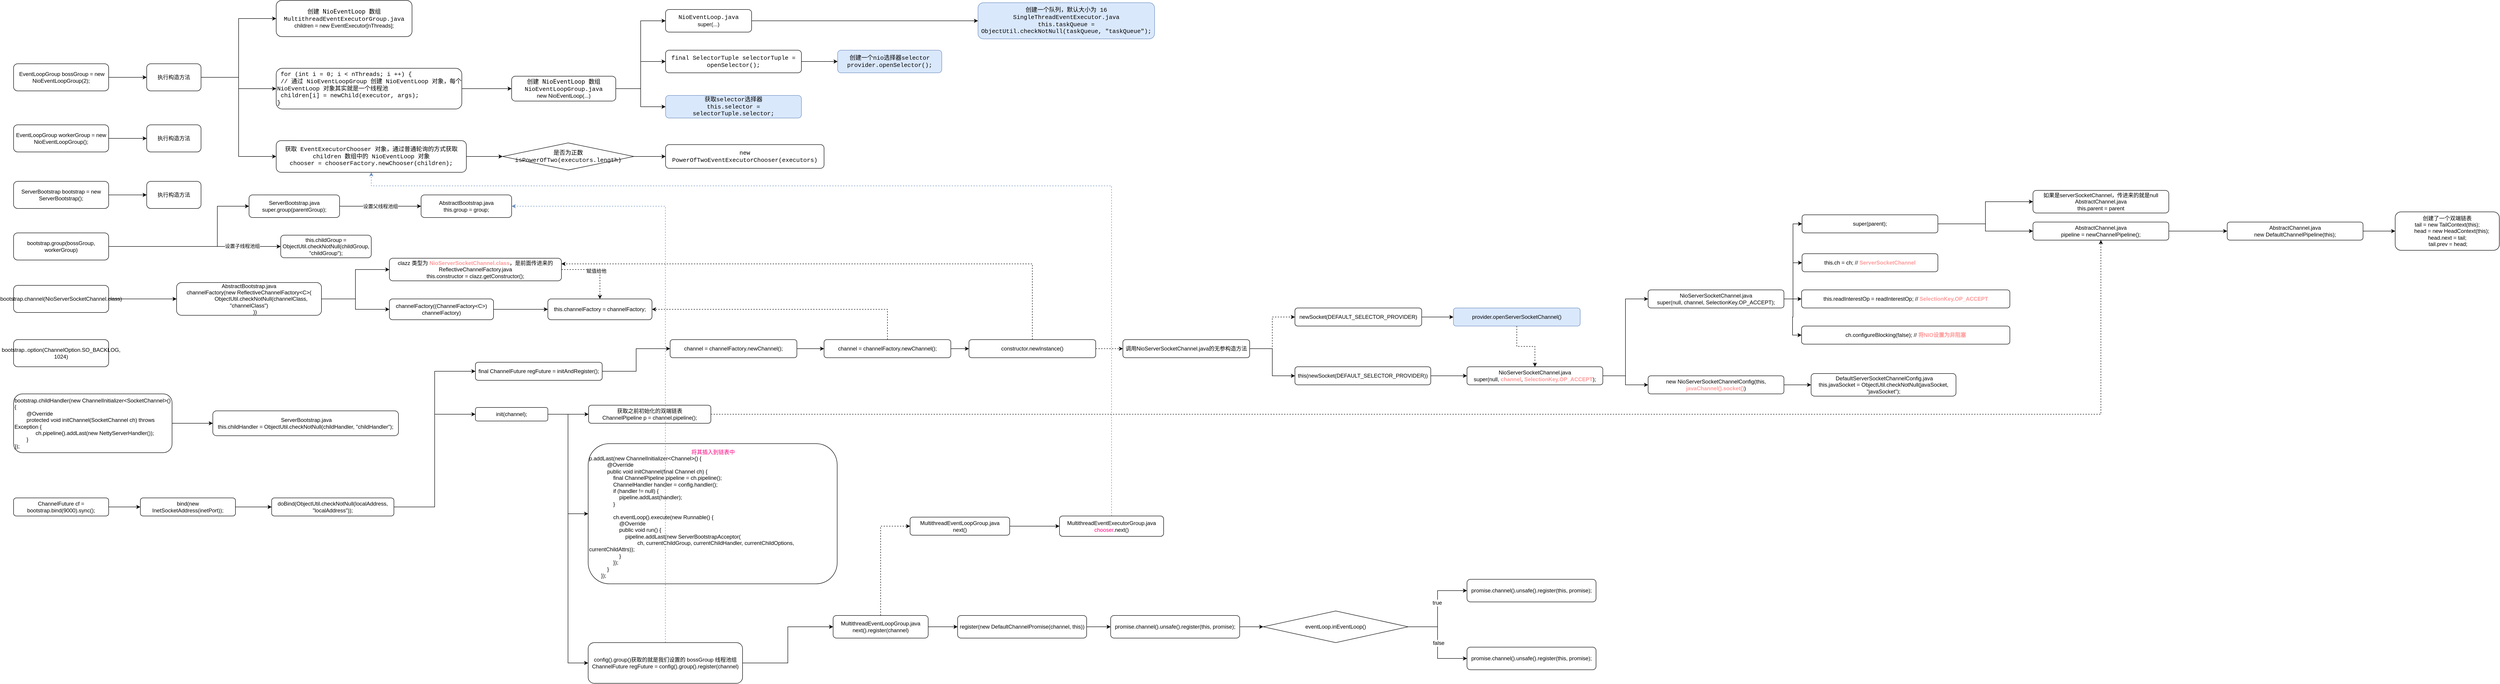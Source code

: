 <mxfile version="16.1.2" type="github">
  <diagram id="K0FFkgu-WFEWxHrFu3Ff" name="第 1 页">
    <mxGraphModel dx="1185" dy="699" grid="1" gridSize="10" guides="1" tooltips="1" connect="1" arrows="1" fold="1" page="1" pageScale="1" pageWidth="827" pageHeight="1169" math="0" shadow="0">
      <root>
        <mxCell id="0" />
        <mxCell id="1" parent="0" />
        <mxCell id="90hx1iQso0jcdHaIgK8K-6" style="edgeStyle=orthogonalEdgeStyle;rounded=0;orthogonalLoop=1;jettySize=auto;html=1;exitX=1;exitY=0.5;exitDx=0;exitDy=0;" edge="1" parent="1" source="90hx1iQso0jcdHaIgK8K-2" target="90hx1iQso0jcdHaIgK8K-4">
          <mxGeometry relative="1" as="geometry" />
        </mxCell>
        <mxCell id="90hx1iQso0jcdHaIgK8K-2" value="&amp;nbsp;EventLoopGroup bossGroup = new NioEventLoopGroup(2);" style="rounded=1;whiteSpace=wrap;html=1;" vertex="1" parent="1">
          <mxGeometry x="600" y="400" width="210" height="60" as="geometry" />
        </mxCell>
        <mxCell id="90hx1iQso0jcdHaIgK8K-3" value="&lt;span style=&quot;font-family: &amp;#34;courier new&amp;#34; , monospace ; font-size: 9.8pt&quot;&gt;创建&lt;/span&gt;&lt;span style=&quot;font-size: 9.8pt ; font-family: &amp;#34;jetbrains mono&amp;#34; , monospace&quot;&gt; NioEventLoop &lt;/span&gt;&lt;font face=&quot;courier new, monospace&quot;&gt;&lt;span style=&quot;font-size: 9.8pt&quot;&gt;数组&lt;/span&gt;&lt;/font&gt;&lt;br&gt;&lt;font face=&quot;courier new, monospace&quot;&gt;&lt;span style=&quot;font-size: 13.067px&quot;&gt;MultithreadEventExecutorGroup.java&lt;/span&gt;&lt;/font&gt;&lt;br&gt;children = new EventExecutor[nThreads];" style="rounded=1;whiteSpace=wrap;html=1;" vertex="1" parent="1">
          <mxGeometry x="1180" y="260" width="300" height="80" as="geometry" />
        </mxCell>
        <mxCell id="90hx1iQso0jcdHaIgK8K-5" style="edgeStyle=orthogonalEdgeStyle;rounded=0;orthogonalLoop=1;jettySize=auto;html=1;exitX=1;exitY=0.5;exitDx=0;exitDy=0;entryX=0;entryY=0.5;entryDx=0;entryDy=0;" edge="1" parent="1" source="90hx1iQso0jcdHaIgK8K-4" target="90hx1iQso0jcdHaIgK8K-3">
          <mxGeometry relative="1" as="geometry" />
        </mxCell>
        <mxCell id="90hx1iQso0jcdHaIgK8K-8" style="edgeStyle=orthogonalEdgeStyle;rounded=0;orthogonalLoop=1;jettySize=auto;html=1;exitX=1;exitY=0.5;exitDx=0;exitDy=0;" edge="1" parent="1" source="90hx1iQso0jcdHaIgK8K-4" target="90hx1iQso0jcdHaIgK8K-7">
          <mxGeometry relative="1" as="geometry" />
        </mxCell>
        <mxCell id="90hx1iQso0jcdHaIgK8K-124" style="edgeStyle=orthogonalEdgeStyle;rounded=0;orthogonalLoop=1;jettySize=auto;html=1;exitX=1;exitY=0.5;exitDx=0;exitDy=0;entryX=0;entryY=0.5;entryDx=0;entryDy=0;fontSize=12;fontColor=#FF0080;" edge="1" parent="1" source="90hx1iQso0jcdHaIgK8K-4" target="90hx1iQso0jcdHaIgK8K-123">
          <mxGeometry relative="1" as="geometry" />
        </mxCell>
        <mxCell id="90hx1iQso0jcdHaIgK8K-4" value="执行构造方法" style="rounded=1;whiteSpace=wrap;html=1;" vertex="1" parent="1">
          <mxGeometry x="894" y="400" width="120" height="60" as="geometry" />
        </mxCell>
        <mxCell id="90hx1iQso0jcdHaIgK8K-11" style="edgeStyle=orthogonalEdgeStyle;rounded=0;orthogonalLoop=1;jettySize=auto;html=1;exitX=1;exitY=0.5;exitDx=0;exitDy=0;entryX=0;entryY=0.5;entryDx=0;entryDy=0;fontColor=#000000;" edge="1" parent="1" source="90hx1iQso0jcdHaIgK8K-7" target="90hx1iQso0jcdHaIgK8K-10">
          <mxGeometry relative="1" as="geometry" />
        </mxCell>
        <mxCell id="90hx1iQso0jcdHaIgK8K-7" value="&lt;font face=&quot;courier new, monospace&quot;&gt;&lt;span style=&quot;font-size: 13.067px&quot;&gt;&amp;nbsp;for (int i = 0; i &amp;lt; nThreads; i ++) {&lt;/span&gt;&lt;br&gt;&lt;div&gt;&lt;span style=&quot;font-size: 13.067px&quot;&gt;&lt;span style=&quot;white-space: pre&quot;&gt;	&lt;/span&gt;// 通过 NioEventLoopGroup 创建 NioEventLoop 对象，每个 NioEventLoop 对象其实就是一个线程池&lt;/span&gt;&lt;/div&gt;&lt;div&gt;&lt;span style=&quot;font-size: 13.067px&quot;&gt;&lt;span style=&quot;white-space: pre&quot;&gt;	&lt;/span&gt;children[i] = newChild(executor, args);&lt;/span&gt;&lt;/div&gt;&lt;span style=&quot;font-size: 13.067px&quot;&gt;}&lt;/span&gt;&lt;br&gt;&lt;/font&gt;" style="rounded=1;whiteSpace=wrap;html=1;align=left;" vertex="1" parent="1">
          <mxGeometry x="1180" y="410" width="410" height="90" as="geometry" />
        </mxCell>
        <mxCell id="90hx1iQso0jcdHaIgK8K-13" style="edgeStyle=orthogonalEdgeStyle;rounded=0;orthogonalLoop=1;jettySize=auto;html=1;exitX=1;exitY=0.5;exitDx=0;exitDy=0;entryX=0;entryY=0.5;entryDx=0;entryDy=0;fontColor=#000000;" edge="1" parent="1" source="90hx1iQso0jcdHaIgK8K-10" target="90hx1iQso0jcdHaIgK8K-12">
          <mxGeometry relative="1" as="geometry" />
        </mxCell>
        <mxCell id="90hx1iQso0jcdHaIgK8K-16" style="edgeStyle=orthogonalEdgeStyle;rounded=0;orthogonalLoop=1;jettySize=auto;html=1;exitX=1;exitY=0.5;exitDx=0;exitDy=0;entryX=0;entryY=0.5;entryDx=0;entryDy=0;fontColor=#000000;" edge="1" parent="1" source="90hx1iQso0jcdHaIgK8K-10" target="90hx1iQso0jcdHaIgK8K-15">
          <mxGeometry relative="1" as="geometry" />
        </mxCell>
        <mxCell id="90hx1iQso0jcdHaIgK8K-20" style="edgeStyle=orthogonalEdgeStyle;rounded=0;orthogonalLoop=1;jettySize=auto;html=1;exitX=1;exitY=0.5;exitDx=0;exitDy=0;entryX=0;entryY=0.5;entryDx=0;entryDy=0;fontColor=#000000;" edge="1" parent="1" source="90hx1iQso0jcdHaIgK8K-10" target="90hx1iQso0jcdHaIgK8K-19">
          <mxGeometry relative="1" as="geometry" />
        </mxCell>
        <mxCell id="90hx1iQso0jcdHaIgK8K-10" value="&lt;span style=&quot;font-family: &amp;#34;courier new&amp;#34; , monospace ; font-size: 9.8pt&quot;&gt;创建&lt;/span&gt;&lt;span style=&quot;font-size: 9.8pt ; font-family: &amp;#34;jetbrains mono&amp;#34; , monospace&quot;&gt; NioEventLoop &lt;/span&gt;&lt;font face=&quot;courier new, monospace&quot;&gt;&lt;span style=&quot;font-size: 9.8pt&quot;&gt;数组&lt;/span&gt;&lt;/font&gt;&lt;br&gt;&lt;font face=&quot;courier new, monospace&quot;&gt;&lt;span style=&quot;font-size: 13.067px&quot;&gt;NioEventLoopGroup.java&lt;/span&gt;&lt;/font&gt;&lt;br&gt;new NioEventLoop(...)" style="rounded=1;whiteSpace=wrap;html=1;" vertex="1" parent="1">
          <mxGeometry x="1700" y="427.5" width="230" height="55" as="geometry" />
        </mxCell>
        <mxCell id="90hx1iQso0jcdHaIgK8K-22" style="edgeStyle=orthogonalEdgeStyle;rounded=0;orthogonalLoop=1;jettySize=auto;html=1;exitX=1;exitY=0.5;exitDx=0;exitDy=0;entryX=0;entryY=0.5;entryDx=0;entryDy=0;fontColor=#000000;" edge="1" parent="1" source="90hx1iQso0jcdHaIgK8K-12" target="90hx1iQso0jcdHaIgK8K-21">
          <mxGeometry relative="1" as="geometry" />
        </mxCell>
        <mxCell id="90hx1iQso0jcdHaIgK8K-12" value="&lt;font face=&quot;courier new, monospace&quot;&gt;&lt;span style=&quot;font-size: 13.067px&quot;&gt;NioEventLoop.java&lt;/span&gt;&lt;/font&gt;&lt;br&gt;super(...)" style="rounded=1;whiteSpace=wrap;html=1;" vertex="1" parent="1">
          <mxGeometry x="2040" y="280" width="190" height="50" as="geometry" />
        </mxCell>
        <mxCell id="90hx1iQso0jcdHaIgK8K-18" style="edgeStyle=orthogonalEdgeStyle;rounded=0;orthogonalLoop=1;jettySize=auto;html=1;exitX=1;exitY=0.5;exitDx=0;exitDy=0;fontColor=#000000;" edge="1" parent="1" source="90hx1iQso0jcdHaIgK8K-15" target="90hx1iQso0jcdHaIgK8K-17">
          <mxGeometry relative="1" as="geometry" />
        </mxCell>
        <mxCell id="90hx1iQso0jcdHaIgK8K-15" value="&lt;font face=&quot;courier new, monospace&quot;&gt;&lt;span style=&quot;font-size: 13.067px&quot;&gt;final SelectorTuple selectorTuple = openSelector();&lt;/span&gt;&lt;/font&gt;" style="rounded=1;whiteSpace=wrap;html=1;" vertex="1" parent="1">
          <mxGeometry x="2040" y="370" width="300" height="50" as="geometry" />
        </mxCell>
        <mxCell id="90hx1iQso0jcdHaIgK8K-17" value="&lt;font face=&quot;courier new, monospace&quot;&gt;&lt;span style=&quot;font-size: 13.067px&quot;&gt;创建一个nio选择器selector&lt;/span&gt;&lt;br&gt;&lt;span style=&quot;font-size: 13.067px&quot;&gt;provider.openSelector();&lt;/span&gt;&lt;/font&gt;" style="rounded=1;whiteSpace=wrap;html=1;fillColor=#dae8fc;strokeColor=#6c8ebf;" vertex="1" parent="1">
          <mxGeometry x="2420" y="370" width="230" height="50" as="geometry" />
        </mxCell>
        <mxCell id="90hx1iQso0jcdHaIgK8K-19" value="&lt;font face=&quot;courier new, monospace&quot;&gt;&lt;span style=&quot;font-size: 13.067px&quot;&gt;获取selector选择器&lt;br&gt;this.selector = selectorTuple.selector;&lt;/span&gt;&lt;/font&gt;" style="rounded=1;whiteSpace=wrap;html=1;fillColor=#dae8fc;strokeColor=#6c8ebf;" vertex="1" parent="1">
          <mxGeometry x="2040" y="470" width="300" height="50" as="geometry" />
        </mxCell>
        <mxCell id="90hx1iQso0jcdHaIgK8K-21" value="&lt;font face=&quot;courier new, monospace&quot;&gt;&lt;span style=&quot;font-size: 13.067px&quot;&gt;创建一个队列，默认大小为 16&lt;/span&gt;&lt;br&gt;&lt;span style=&quot;font-size: 13.067px&quot;&gt;SingleThreadEventExecutor.java&lt;/span&gt;&lt;br&gt;&lt;span style=&quot;font-size: 13.067px&quot;&gt;this.taskQueue = ObjectUtil.checkNotNull(taskQueue, &quot;taskQueue&quot;);&lt;/span&gt;&lt;/font&gt;" style="rounded=1;whiteSpace=wrap;html=1;fillColor=#dae8fc;strokeColor=#6c8ebf;" vertex="1" parent="1">
          <mxGeometry x="2730" y="265" width="390" height="80" as="geometry" />
        </mxCell>
        <mxCell id="90hx1iQso0jcdHaIgK8K-25" style="edgeStyle=orthogonalEdgeStyle;rounded=0;orthogonalLoop=1;jettySize=auto;html=1;exitX=1;exitY=0.5;exitDx=0;exitDy=0;entryX=0;entryY=0.5;entryDx=0;entryDy=0;fontColor=#000000;" edge="1" parent="1" source="90hx1iQso0jcdHaIgK8K-23" target="90hx1iQso0jcdHaIgK8K-24">
          <mxGeometry relative="1" as="geometry" />
        </mxCell>
        <mxCell id="90hx1iQso0jcdHaIgK8K-23" value="EventLoopGroup workerGroup = new NioEventLoopGroup();" style="rounded=1;whiteSpace=wrap;html=1;" vertex="1" parent="1">
          <mxGeometry x="600" y="535" width="210" height="60" as="geometry" />
        </mxCell>
        <mxCell id="90hx1iQso0jcdHaIgK8K-24" value="执行构造方法" style="rounded=1;whiteSpace=wrap;html=1;" vertex="1" parent="1">
          <mxGeometry x="894" y="535" width="120" height="60" as="geometry" />
        </mxCell>
        <mxCell id="90hx1iQso0jcdHaIgK8K-28" style="edgeStyle=orthogonalEdgeStyle;rounded=0;orthogonalLoop=1;jettySize=auto;html=1;exitX=1;exitY=0.5;exitDx=0;exitDy=0;fontColor=#000000;" edge="1" parent="1" source="90hx1iQso0jcdHaIgK8K-26" target="90hx1iQso0jcdHaIgK8K-27">
          <mxGeometry relative="1" as="geometry" />
        </mxCell>
        <mxCell id="90hx1iQso0jcdHaIgK8K-26" value="ServerBootstrap bootstrap = new ServerBootstrap();" style="rounded=1;whiteSpace=wrap;html=1;" vertex="1" parent="1">
          <mxGeometry x="600" y="660" width="210" height="60" as="geometry" />
        </mxCell>
        <mxCell id="90hx1iQso0jcdHaIgK8K-27" value="执行构造方法" style="rounded=1;whiteSpace=wrap;html=1;" vertex="1" parent="1">
          <mxGeometry x="894" y="660" width="120" height="60" as="geometry" />
        </mxCell>
        <mxCell id="90hx1iQso0jcdHaIgK8K-31" style="edgeStyle=orthogonalEdgeStyle;rounded=0;orthogonalLoop=1;jettySize=auto;html=1;exitX=1;exitY=0.5;exitDx=0;exitDy=0;entryX=0;entryY=0.5;entryDx=0;entryDy=0;fontColor=#000000;" edge="1" parent="1" source="90hx1iQso0jcdHaIgK8K-29" target="90hx1iQso0jcdHaIgK8K-30">
          <mxGeometry relative="1" as="geometry">
            <Array as="points">
              <mxPoint x="1050" y="804" />
              <mxPoint x="1050" y="715" />
            </Array>
          </mxGeometry>
        </mxCell>
        <mxCell id="90hx1iQso0jcdHaIgK8K-33" style="edgeStyle=orthogonalEdgeStyle;rounded=0;orthogonalLoop=1;jettySize=auto;html=1;exitX=1;exitY=0.5;exitDx=0;exitDy=0;entryX=0;entryY=0.5;entryDx=0;entryDy=0;fontColor=#000000;" edge="1" parent="1" source="90hx1iQso0jcdHaIgK8K-29" target="90hx1iQso0jcdHaIgK8K-32">
          <mxGeometry relative="1" as="geometry" />
        </mxCell>
        <mxCell id="90hx1iQso0jcdHaIgK8K-37" value="设置子线程池组" style="edgeLabel;html=1;align=center;verticalAlign=middle;resizable=0;points=[];fontColor=#000000;" vertex="1" connectable="0" parent="90hx1iQso0jcdHaIgK8K-33">
          <mxGeometry x="0.553" y="1" relative="1" as="geometry">
            <mxPoint as="offset" />
          </mxGeometry>
        </mxCell>
        <mxCell id="90hx1iQso0jcdHaIgK8K-29" value="bootstrap.group(bossGroup, workerGroup)" style="rounded=1;whiteSpace=wrap;html=1;" vertex="1" parent="1">
          <mxGeometry x="600" y="774" width="210" height="60" as="geometry" />
        </mxCell>
        <mxCell id="90hx1iQso0jcdHaIgK8K-35" value="&#xa;&#xa;&lt;span style=&quot;color: rgb(0, 0, 0); font-family: helvetica; font-size: 11px; font-style: normal; font-weight: 400; letter-spacing: normal; text-align: center; text-indent: 0px; text-transform: none; word-spacing: 0px; background-color: rgb(255, 255, 255); display: inline; float: none;&quot;&gt;设置父线程池组&lt;/span&gt;&#xa;&#xa;" style="edgeStyle=orthogonalEdgeStyle;rounded=0;orthogonalLoop=1;jettySize=auto;html=1;exitX=1;exitY=0.5;exitDx=0;exitDy=0;entryX=0;entryY=0.5;entryDx=0;entryDy=0;fontColor=#000000;" edge="1" parent="1" source="90hx1iQso0jcdHaIgK8K-30" target="90hx1iQso0jcdHaIgK8K-34">
          <mxGeometry relative="1" as="geometry" />
        </mxCell>
        <mxCell id="90hx1iQso0jcdHaIgK8K-30" value="ServerBootstrap.java&lt;br&gt;super.group(parentGroup);" style="rounded=1;whiteSpace=wrap;html=1;" vertex="1" parent="1">
          <mxGeometry x="1120" y="690" width="200" height="50" as="geometry" />
        </mxCell>
        <mxCell id="90hx1iQso0jcdHaIgK8K-32" value="this.childGroup = ObjectUtil.checkNotNull(childGroup, &quot;childGroup&quot;);" style="rounded=1;whiteSpace=wrap;html=1;" vertex="1" parent="1">
          <mxGeometry x="1190" y="779" width="200" height="50" as="geometry" />
        </mxCell>
        <mxCell id="90hx1iQso0jcdHaIgK8K-34" value="AbstractBootstrap.java&lt;br&gt;this.group = group;" style="rounded=1;whiteSpace=wrap;html=1;" vertex="1" parent="1">
          <mxGeometry x="1500" y="690" width="200" height="50" as="geometry" />
        </mxCell>
        <mxCell id="90hx1iQso0jcdHaIgK8K-40" style="edgeStyle=orthogonalEdgeStyle;rounded=0;orthogonalLoop=1;jettySize=auto;html=1;exitX=1;exitY=0.5;exitDx=0;exitDy=0;fontColor=#000000;" edge="1" parent="1" source="90hx1iQso0jcdHaIgK8K-38" target="90hx1iQso0jcdHaIgK8K-39">
          <mxGeometry relative="1" as="geometry" />
        </mxCell>
        <mxCell id="90hx1iQso0jcdHaIgK8K-38" value="bootstrap.channel(NioServerSocketChannel.class)" style="rounded=1;whiteSpace=wrap;html=1;" vertex="1" parent="1">
          <mxGeometry x="600" y="890" width="210" height="60" as="geometry" />
        </mxCell>
        <mxCell id="90hx1iQso0jcdHaIgK8K-43" style="edgeStyle=orthogonalEdgeStyle;rounded=0;orthogonalLoop=1;jettySize=auto;html=1;exitX=1;exitY=0.5;exitDx=0;exitDy=0;fontColor=#000000;entryX=0;entryY=0.5;entryDx=0;entryDy=0;" edge="1" parent="1" source="90hx1iQso0jcdHaIgK8K-39" target="90hx1iQso0jcdHaIgK8K-42">
          <mxGeometry relative="1" as="geometry" />
        </mxCell>
        <mxCell id="90hx1iQso0jcdHaIgK8K-47" style="edgeStyle=orthogonalEdgeStyle;rounded=0;orthogonalLoop=1;jettySize=auto;html=1;exitX=1;exitY=0.5;exitDx=0;exitDy=0;fontColor=#000000;" edge="1" parent="1" source="90hx1iQso0jcdHaIgK8K-39" target="90hx1iQso0jcdHaIgK8K-46">
          <mxGeometry relative="1" as="geometry" />
        </mxCell>
        <mxCell id="90hx1iQso0jcdHaIgK8K-39" value="&lt;div&gt;AbstractBootstrap.java&lt;/div&gt;&lt;div&gt;channelFactory(new ReflectiveChannelFactory&amp;lt;C&amp;gt;(&lt;/div&gt;&lt;div&gt;&amp;nbsp; &amp;nbsp; &amp;nbsp; &amp;nbsp; &amp;nbsp; &amp;nbsp; &amp;nbsp; &amp;nbsp; ObjectUtil.checkNotNull(channelClass, &quot;channelClass&quot;)&lt;/div&gt;&lt;div&gt;&amp;nbsp; &amp;nbsp; &amp;nbsp; &amp;nbsp; ))&lt;/div&gt;" style="rounded=1;whiteSpace=wrap;html=1;" vertex="1" parent="1">
          <mxGeometry x="960" y="883.75" width="320" height="72.5" as="geometry" />
        </mxCell>
        <mxCell id="90hx1iQso0jcdHaIgK8K-50" style="edgeStyle=orthogonalEdgeStyle;rounded=0;orthogonalLoop=1;jettySize=auto;html=1;exitX=1;exitY=0.5;exitDx=0;exitDy=0;fontColor=#000000;dashed=1;" edge="1" parent="1" source="90hx1iQso0jcdHaIgK8K-42" target="90hx1iQso0jcdHaIgK8K-48">
          <mxGeometry relative="1" as="geometry" />
        </mxCell>
        <mxCell id="90hx1iQso0jcdHaIgK8K-51" value="赋值给他" style="edgeLabel;html=1;align=center;verticalAlign=middle;resizable=0;points=[];fontColor=#000000;" vertex="1" connectable="0" parent="90hx1iQso0jcdHaIgK8K-50">
          <mxGeometry x="0.017" y="-3" relative="1" as="geometry">
            <mxPoint as="offset" />
          </mxGeometry>
        </mxCell>
        <mxCell id="90hx1iQso0jcdHaIgK8K-42" value="clazz 类型为 &lt;font color=&quot;#ff9999&quot;&gt;&lt;b&gt;NioServerSocketChannel.class&lt;/b&gt;&lt;/font&gt;，是前面传进来的&lt;br&gt;ReflectiveChannelFactory.java&lt;br&gt;this.constructor = clazz.getConstructor();" style="rounded=1;whiteSpace=wrap;html=1;" vertex="1" parent="1">
          <mxGeometry x="1430" y="830" width="380" height="50" as="geometry" />
        </mxCell>
        <mxCell id="90hx1iQso0jcdHaIgK8K-49" style="edgeStyle=orthogonalEdgeStyle;rounded=0;orthogonalLoop=1;jettySize=auto;html=1;exitX=1;exitY=0.5;exitDx=0;exitDy=0;fontColor=#000000;" edge="1" parent="1" source="90hx1iQso0jcdHaIgK8K-46" target="90hx1iQso0jcdHaIgK8K-48">
          <mxGeometry relative="1" as="geometry" />
        </mxCell>
        <mxCell id="90hx1iQso0jcdHaIgK8K-46" value="channelFactory((ChannelFactory&amp;lt;C&amp;gt;) channelFactory)" style="rounded=1;whiteSpace=wrap;html=1;" vertex="1" parent="1">
          <mxGeometry x="1430" y="920" width="230" height="46" as="geometry" />
        </mxCell>
        <mxCell id="90hx1iQso0jcdHaIgK8K-48" value="this.channelFactory = channelFactory;" style="rounded=1;whiteSpace=wrap;html=1;" vertex="1" parent="1">
          <mxGeometry x="1780" y="920" width="230" height="46" as="geometry" />
        </mxCell>
        <mxCell id="90hx1iQso0jcdHaIgK8K-52" value="bootstrap..option(ChannelOption.SO_BACKLOG, 1024)" style="rounded=1;whiteSpace=wrap;html=1;" vertex="1" parent="1">
          <mxGeometry x="600" y="1010" width="210" height="60" as="geometry" />
        </mxCell>
        <mxCell id="90hx1iQso0jcdHaIgK8K-55" style="edgeStyle=orthogonalEdgeStyle;rounded=0;orthogonalLoop=1;jettySize=auto;html=1;exitX=1;exitY=0.5;exitDx=0;exitDy=0;entryX=0;entryY=0.5;entryDx=0;entryDy=0;fontColor=#FF9999;" edge="1" parent="1" source="90hx1iQso0jcdHaIgK8K-53" target="90hx1iQso0jcdHaIgK8K-54">
          <mxGeometry relative="1" as="geometry" />
        </mxCell>
        <mxCell id="90hx1iQso0jcdHaIgK8K-53" value="bootstrap.&lt;span&gt;childHandler(new ChannelInitializer&amp;lt;SocketChannel&amp;gt;(){&lt;/span&gt;&lt;div&gt;&amp;nbsp; &amp;nbsp; &amp;nbsp; &amp;nbsp; @Override&lt;/div&gt;&lt;div&gt;&amp;nbsp; &amp;nbsp; &amp;nbsp; &amp;nbsp; protected void initChannel(SocketChannel ch) throws Exception {&lt;/div&gt;&lt;div&gt;&amp;nbsp; &amp;nbsp; &amp;nbsp; &amp;nbsp; &amp;nbsp; &amp;nbsp; &amp;nbsp; ch.pipeline().addLast(new NettyServerHandler());&lt;/div&gt;&lt;div&gt;&amp;nbsp; &amp;nbsp; &amp;nbsp; &amp;nbsp; }&lt;/div&gt;&lt;div&gt;});&lt;/div&gt;" style="rounded=1;whiteSpace=wrap;html=1;align=left;" vertex="1" parent="1">
          <mxGeometry x="600" y="1130" width="350" height="130" as="geometry" />
        </mxCell>
        <mxCell id="90hx1iQso0jcdHaIgK8K-54" value="&amp;nbsp;ServerBootstrap.java&lt;br&gt;this.childHandler = ObjectUtil.checkNotNull(childHandler, &quot;childHandler&quot;);" style="rounded=1;whiteSpace=wrap;html=1;" vertex="1" parent="1">
          <mxGeometry x="1040" y="1167.5" width="410" height="55" as="geometry" />
        </mxCell>
        <mxCell id="90hx1iQso0jcdHaIgK8K-59" style="edgeStyle=orthogonalEdgeStyle;rounded=0;orthogonalLoop=1;jettySize=auto;html=1;exitX=1;exitY=0.5;exitDx=0;exitDy=0;fontColor=#FF9999;" edge="1" parent="1" source="90hx1iQso0jcdHaIgK8K-56" target="90hx1iQso0jcdHaIgK8K-57">
          <mxGeometry relative="1" as="geometry" />
        </mxCell>
        <mxCell id="90hx1iQso0jcdHaIgK8K-56" value="ChannelFuture cf = bootstrap.bind(9000).sync();" style="rounded=1;whiteSpace=wrap;html=1;" vertex="1" parent="1">
          <mxGeometry x="600" y="1360" width="210" height="40" as="geometry" />
        </mxCell>
        <mxCell id="90hx1iQso0jcdHaIgK8K-61" style="edgeStyle=orthogonalEdgeStyle;rounded=0;orthogonalLoop=1;jettySize=auto;html=1;exitX=1;exitY=0.5;exitDx=0;exitDy=0;fontColor=#FF9999;" edge="1" parent="1" source="90hx1iQso0jcdHaIgK8K-57" target="90hx1iQso0jcdHaIgK8K-60">
          <mxGeometry relative="1" as="geometry" />
        </mxCell>
        <mxCell id="90hx1iQso0jcdHaIgK8K-57" value="bind(new InetSocketAddress(inetPort));" style="rounded=1;whiteSpace=wrap;html=1;" vertex="1" parent="1">
          <mxGeometry x="880" y="1360" width="210" height="40" as="geometry" />
        </mxCell>
        <mxCell id="90hx1iQso0jcdHaIgK8K-63" style="edgeStyle=orthogonalEdgeStyle;rounded=0;orthogonalLoop=1;jettySize=auto;html=1;exitX=1;exitY=0.5;exitDx=0;exitDy=0;entryX=0;entryY=0.5;entryDx=0;entryDy=0;fontColor=#FF9999;" edge="1" parent="1" source="90hx1iQso0jcdHaIgK8K-60" target="90hx1iQso0jcdHaIgK8K-62">
          <mxGeometry relative="1" as="geometry" />
        </mxCell>
        <mxCell id="90hx1iQso0jcdHaIgK8K-97" style="edgeStyle=orthogonalEdgeStyle;rounded=0;orthogonalLoop=1;jettySize=auto;html=1;exitX=1;exitY=0.5;exitDx=0;exitDy=0;entryX=0;entryY=0.5;entryDx=0;entryDy=0;fontColor=#FF9999;" edge="1" parent="1" source="90hx1iQso0jcdHaIgK8K-60" target="90hx1iQso0jcdHaIgK8K-96">
          <mxGeometry relative="1" as="geometry" />
        </mxCell>
        <mxCell id="90hx1iQso0jcdHaIgK8K-60" value="doBind(ObjectUtil.checkNotNull(localAddress, &quot;localAddress&quot;));" style="rounded=1;whiteSpace=wrap;html=1;" vertex="1" parent="1">
          <mxGeometry x="1170" y="1360" width="270" height="40" as="geometry" />
        </mxCell>
        <mxCell id="90hx1iQso0jcdHaIgK8K-65" style="edgeStyle=orthogonalEdgeStyle;rounded=0;orthogonalLoop=1;jettySize=auto;html=1;exitX=1;exitY=0.5;exitDx=0;exitDy=0;entryX=0;entryY=0.5;entryDx=0;entryDy=0;fontColor=#FF9999;" edge="1" parent="1" source="90hx1iQso0jcdHaIgK8K-62" target="90hx1iQso0jcdHaIgK8K-64">
          <mxGeometry relative="1" as="geometry" />
        </mxCell>
        <mxCell id="90hx1iQso0jcdHaIgK8K-62" value="final ChannelFuture regFuture = initAndRegister();" style="rounded=1;whiteSpace=wrap;html=1;" vertex="1" parent="1">
          <mxGeometry x="1620" y="1060" width="280" height="40" as="geometry" />
        </mxCell>
        <mxCell id="90hx1iQso0jcdHaIgK8K-67" style="edgeStyle=orthogonalEdgeStyle;rounded=0;orthogonalLoop=1;jettySize=auto;html=1;exitX=1;exitY=0.5;exitDx=0;exitDy=0;fontColor=#FF9999;" edge="1" parent="1" source="90hx1iQso0jcdHaIgK8K-64" target="90hx1iQso0jcdHaIgK8K-66">
          <mxGeometry relative="1" as="geometry" />
        </mxCell>
        <mxCell id="90hx1iQso0jcdHaIgK8K-64" value="channel = channelFactory.newChannel();" style="rounded=1;whiteSpace=wrap;html=1;" vertex="1" parent="1">
          <mxGeometry x="2050" y="1010" width="280" height="40" as="geometry" />
        </mxCell>
        <mxCell id="90hx1iQso0jcdHaIgK8K-68" style="edgeStyle=orthogonalEdgeStyle;rounded=0;orthogonalLoop=1;jettySize=auto;html=1;exitX=0.5;exitY=0;exitDx=0;exitDy=0;entryX=1;entryY=0.5;entryDx=0;entryDy=0;fontColor=#FF9999;dashed=1;" edge="1" parent="1" source="90hx1iQso0jcdHaIgK8K-66" target="90hx1iQso0jcdHaIgK8K-48">
          <mxGeometry relative="1" as="geometry" />
        </mxCell>
        <mxCell id="90hx1iQso0jcdHaIgK8K-71" style="edgeStyle=orthogonalEdgeStyle;rounded=0;orthogonalLoop=1;jettySize=auto;html=1;exitX=1;exitY=0.5;exitDx=0;exitDy=0;entryX=0;entryY=0.5;entryDx=0;entryDy=0;fontColor=#FF9999;" edge="1" parent="1" source="90hx1iQso0jcdHaIgK8K-66" target="90hx1iQso0jcdHaIgK8K-70">
          <mxGeometry relative="1" as="geometry" />
        </mxCell>
        <mxCell id="90hx1iQso0jcdHaIgK8K-66" value="channel = channelFactory.newChannel();" style="rounded=1;whiteSpace=wrap;html=1;" vertex="1" parent="1">
          <mxGeometry x="2390" y="1010" width="280" height="40" as="geometry" />
        </mxCell>
        <mxCell id="90hx1iQso0jcdHaIgK8K-72" style="edgeStyle=orthogonalEdgeStyle;rounded=0;orthogonalLoop=1;jettySize=auto;html=1;exitX=0.5;exitY=0;exitDx=0;exitDy=0;entryX=1;entryY=0.25;entryDx=0;entryDy=0;fontColor=#FF9999;dashed=1;" edge="1" parent="1" source="90hx1iQso0jcdHaIgK8K-70" target="90hx1iQso0jcdHaIgK8K-42">
          <mxGeometry relative="1" as="geometry" />
        </mxCell>
        <mxCell id="90hx1iQso0jcdHaIgK8K-74" style="edgeStyle=orthogonalEdgeStyle;rounded=0;orthogonalLoop=1;jettySize=auto;html=1;exitX=1;exitY=0.5;exitDx=0;exitDy=0;fontColor=#FF9999;dashed=1;" edge="1" parent="1" source="90hx1iQso0jcdHaIgK8K-70" target="90hx1iQso0jcdHaIgK8K-73">
          <mxGeometry relative="1" as="geometry" />
        </mxCell>
        <mxCell id="90hx1iQso0jcdHaIgK8K-70" value="constructor.newInstance()" style="rounded=1;whiteSpace=wrap;html=1;" vertex="1" parent="1">
          <mxGeometry x="2710" y="1010" width="280" height="40" as="geometry" />
        </mxCell>
        <mxCell id="90hx1iQso0jcdHaIgK8K-76" style="edgeStyle=orthogonalEdgeStyle;rounded=0;orthogonalLoop=1;jettySize=auto;html=1;exitX=1;exitY=0.5;exitDx=0;exitDy=0;fontColor=#FF9999;entryX=0;entryY=0.5;entryDx=0;entryDy=0;dashed=1;" edge="1" parent="1" source="90hx1iQso0jcdHaIgK8K-73" target="90hx1iQso0jcdHaIgK8K-75">
          <mxGeometry relative="1" as="geometry" />
        </mxCell>
        <mxCell id="90hx1iQso0jcdHaIgK8K-78" style="edgeStyle=orthogonalEdgeStyle;rounded=0;orthogonalLoop=1;jettySize=auto;html=1;exitX=1;exitY=0.5;exitDx=0;exitDy=0;entryX=0;entryY=0.5;entryDx=0;entryDy=0;fontColor=#FF9999;" edge="1" parent="1" source="90hx1iQso0jcdHaIgK8K-73" target="90hx1iQso0jcdHaIgK8K-77">
          <mxGeometry relative="1" as="geometry" />
        </mxCell>
        <mxCell id="90hx1iQso0jcdHaIgK8K-73" value="调用NioServerSocketChannel.java的无参构造方法" style="rounded=1;whiteSpace=wrap;html=1;" vertex="1" parent="1">
          <mxGeometry x="3050" y="1010" width="280" height="40" as="geometry" />
        </mxCell>
        <mxCell id="90hx1iQso0jcdHaIgK8K-80" style="edgeStyle=orthogonalEdgeStyle;rounded=0;orthogonalLoop=1;jettySize=auto;html=1;exitX=1;exitY=0.5;exitDx=0;exitDy=0;entryX=0;entryY=0.5;entryDx=0;entryDy=0;fontColor=#FF9999;" edge="1" parent="1" source="90hx1iQso0jcdHaIgK8K-75" target="90hx1iQso0jcdHaIgK8K-79">
          <mxGeometry relative="1" as="geometry" />
        </mxCell>
        <mxCell id="90hx1iQso0jcdHaIgK8K-75" value="newSocket(DEFAULT_SELECTOR_PROVIDER)" style="rounded=1;whiteSpace=wrap;html=1;" vertex="1" parent="1">
          <mxGeometry x="3430" y="940" width="280" height="40" as="geometry" />
        </mxCell>
        <mxCell id="90hx1iQso0jcdHaIgK8K-91" style="edgeStyle=orthogonalEdgeStyle;rounded=0;orthogonalLoop=1;jettySize=auto;html=1;exitX=1;exitY=0.5;exitDx=0;exitDy=0;entryX=0;entryY=0.5;entryDx=0;entryDy=0;fontColor=#FF9999;" edge="1" parent="1" source="90hx1iQso0jcdHaIgK8K-77" target="90hx1iQso0jcdHaIgK8K-81">
          <mxGeometry relative="1" as="geometry" />
        </mxCell>
        <mxCell id="90hx1iQso0jcdHaIgK8K-77" value="this(newSocket(DEFAULT_SELECTOR_PROVIDER))" style="rounded=1;whiteSpace=wrap;html=1;" vertex="1" parent="1">
          <mxGeometry x="3430" y="1070" width="300" height="40" as="geometry" />
        </mxCell>
        <mxCell id="90hx1iQso0jcdHaIgK8K-83" style="edgeStyle=orthogonalEdgeStyle;rounded=0;orthogonalLoop=1;jettySize=auto;html=1;exitX=0.5;exitY=1;exitDx=0;exitDy=0;fontColor=#FF9999;dashed=1;" edge="1" parent="1" source="90hx1iQso0jcdHaIgK8K-79" target="90hx1iQso0jcdHaIgK8K-81">
          <mxGeometry relative="1" as="geometry" />
        </mxCell>
        <mxCell id="90hx1iQso0jcdHaIgK8K-79" value="provider.openServerSocketChannel()" style="rounded=1;whiteSpace=wrap;html=1;fillColor=#dae8fc;strokeColor=#6c8ebf;" vertex="1" parent="1">
          <mxGeometry x="3780" y="940" width="280" height="40" as="geometry" />
        </mxCell>
        <mxCell id="90hx1iQso0jcdHaIgK8K-84" style="edgeStyle=orthogonalEdgeStyle;rounded=0;orthogonalLoop=1;jettySize=auto;html=1;exitX=1;exitY=0.5;exitDx=0;exitDy=0;entryX=0;entryY=0.5;entryDx=0;entryDy=0;fontColor=#FF9999;" edge="1" parent="1" source="90hx1iQso0jcdHaIgK8K-81" target="90hx1iQso0jcdHaIgK8K-82">
          <mxGeometry relative="1" as="geometry" />
        </mxCell>
        <mxCell id="90hx1iQso0jcdHaIgK8K-93" style="edgeStyle=orthogonalEdgeStyle;rounded=0;orthogonalLoop=1;jettySize=auto;html=1;exitX=1;exitY=0.5;exitDx=0;exitDy=0;entryX=0;entryY=0.5;entryDx=0;entryDy=0;fontColor=#FF9999;" edge="1" parent="1" source="90hx1iQso0jcdHaIgK8K-81" target="90hx1iQso0jcdHaIgK8K-92">
          <mxGeometry relative="1" as="geometry" />
        </mxCell>
        <mxCell id="90hx1iQso0jcdHaIgK8K-81" value="NioServerSocketChannel.java&lt;br&gt;super(null, &lt;font color=&quot;#ff9999&quot;&gt;&lt;b&gt;channel&lt;/b&gt;&lt;/font&gt;, &lt;font color=&quot;#ff9999&quot;&gt;&lt;b&gt;SelectionKey.OP_ACCEPT&lt;/b&gt;&lt;/font&gt;);" style="rounded=1;whiteSpace=wrap;html=1;" vertex="1" parent="1">
          <mxGeometry x="3810" y="1070" width="300" height="40" as="geometry" />
        </mxCell>
        <mxCell id="90hx1iQso0jcdHaIgK8K-87" style="edgeStyle=orthogonalEdgeStyle;rounded=0;orthogonalLoop=1;jettySize=auto;html=1;exitX=1;exitY=0.5;exitDx=0;exitDy=0;entryX=0;entryY=0.5;entryDx=0;entryDy=0;fontColor=#FF9999;" edge="1" parent="1" source="90hx1iQso0jcdHaIgK8K-82" target="90hx1iQso0jcdHaIgK8K-85">
          <mxGeometry relative="1" as="geometry" />
        </mxCell>
        <mxCell id="90hx1iQso0jcdHaIgK8K-88" style="edgeStyle=orthogonalEdgeStyle;rounded=0;orthogonalLoop=1;jettySize=auto;html=1;exitX=1;exitY=0.5;exitDx=0;exitDy=0;fontColor=#FF9999;entryX=0;entryY=0.5;entryDx=0;entryDy=0;" edge="1" parent="1" source="90hx1iQso0jcdHaIgK8K-82" target="90hx1iQso0jcdHaIgK8K-86">
          <mxGeometry relative="1" as="geometry" />
        </mxCell>
        <mxCell id="90hx1iQso0jcdHaIgK8K-90" style="edgeStyle=orthogonalEdgeStyle;rounded=0;orthogonalLoop=1;jettySize=auto;html=1;exitX=1;exitY=0.5;exitDx=0;exitDy=0;entryX=0;entryY=0.5;entryDx=0;entryDy=0;fontColor=#FF9999;" edge="1" parent="1" source="90hx1iQso0jcdHaIgK8K-82" target="90hx1iQso0jcdHaIgK8K-89">
          <mxGeometry relative="1" as="geometry" />
        </mxCell>
        <mxCell id="90hx1iQso0jcdHaIgK8K-99" style="edgeStyle=orthogonalEdgeStyle;rounded=0;orthogonalLoop=1;jettySize=auto;html=1;exitX=1;exitY=0.5;exitDx=0;exitDy=0;entryX=0;entryY=0.5;entryDx=0;entryDy=0;fontColor=#FF9999;" edge="1" parent="1" source="90hx1iQso0jcdHaIgK8K-82" target="90hx1iQso0jcdHaIgK8K-98">
          <mxGeometry relative="1" as="geometry" />
        </mxCell>
        <mxCell id="90hx1iQso0jcdHaIgK8K-82" value="NioServerSocketChannel.java&lt;br&gt;super(null, channel, SelectionKey.OP_ACCEPT);" style="rounded=1;whiteSpace=wrap;html=1;" vertex="1" parent="1">
          <mxGeometry x="4210" y="900" width="300" height="40" as="geometry" />
        </mxCell>
        <mxCell id="90hx1iQso0jcdHaIgK8K-85" value="this.ch = ch; // &lt;b&gt;&lt;font color=&quot;#ff9999&quot;&gt;ServerSocketChannel&lt;/font&gt;&lt;/b&gt;" style="rounded=1;whiteSpace=wrap;html=1;" vertex="1" parent="1">
          <mxGeometry x="4550" y="820" width="300" height="40" as="geometry" />
        </mxCell>
        <mxCell id="90hx1iQso0jcdHaIgK8K-86" value="this.readInterestOp = readInterestOp; // &lt;font color=&quot;#ff9999&quot;&gt;&lt;b&gt;SelectionKey.OP_ACCEPT&lt;/b&gt;&lt;/font&gt;" style="rounded=1;whiteSpace=wrap;html=1;" vertex="1" parent="1">
          <mxGeometry x="4549" y="900" width="460" height="40" as="geometry" />
        </mxCell>
        <mxCell id="90hx1iQso0jcdHaIgK8K-89" value="ch.configureBlocking(false); // &lt;font color=&quot;#ff9999&quot;&gt;&lt;b&gt;将NIO设置为非阻塞&lt;/b&gt;&lt;/font&gt;" style="rounded=1;whiteSpace=wrap;html=1;" vertex="1" parent="1">
          <mxGeometry x="4549" y="980" width="460" height="40" as="geometry" />
        </mxCell>
        <mxCell id="90hx1iQso0jcdHaIgK8K-95" style="edgeStyle=orthogonalEdgeStyle;rounded=0;orthogonalLoop=1;jettySize=auto;html=1;exitX=1;exitY=0.5;exitDx=0;exitDy=0;entryX=0;entryY=0.5;entryDx=0;entryDy=0;fontColor=#FF9999;" edge="1" parent="1" source="90hx1iQso0jcdHaIgK8K-92" target="90hx1iQso0jcdHaIgK8K-94">
          <mxGeometry relative="1" as="geometry" />
        </mxCell>
        <mxCell id="90hx1iQso0jcdHaIgK8K-92" value="new NioServerSocketChannelConfig(this, &lt;b&gt;&lt;font color=&quot;#ff9999&quot;&gt;javaChannel().socket()&lt;/font&gt;&lt;/b&gt;)" style="rounded=1;whiteSpace=wrap;html=1;" vertex="1" parent="1">
          <mxGeometry x="4210" y="1090" width="300" height="40" as="geometry" />
        </mxCell>
        <mxCell id="90hx1iQso0jcdHaIgK8K-94" value="&amp;nbsp;DefaultServerSocketChannelConfig.java&lt;br&gt;this.javaSocket = ObjectUtil.checkNotNull(javaSocket, &quot;javaSocket&quot;);" style="rounded=1;whiteSpace=wrap;html=1;" vertex="1" parent="1">
          <mxGeometry x="4570" y="1085" width="320" height="50" as="geometry" />
        </mxCell>
        <mxCell id="90hx1iQso0jcdHaIgK8K-109" style="edgeStyle=orthogonalEdgeStyle;rounded=0;orthogonalLoop=1;jettySize=auto;html=1;exitX=1;exitY=0.5;exitDx=0;exitDy=0;entryX=0;entryY=0.5;entryDx=0;entryDy=0;fontColor=#FF9999;" edge="1" parent="1" source="90hx1iQso0jcdHaIgK8K-96" target="90hx1iQso0jcdHaIgK8K-108">
          <mxGeometry relative="1" as="geometry" />
        </mxCell>
        <mxCell id="90hx1iQso0jcdHaIgK8K-112" style="edgeStyle=orthogonalEdgeStyle;rounded=0;orthogonalLoop=1;jettySize=auto;html=1;exitX=1;exitY=0.5;exitDx=0;exitDy=0;entryX=0;entryY=0.5;entryDx=0;entryDy=0;fontColor=#FF0080;" edge="1" parent="1" source="90hx1iQso0jcdHaIgK8K-96" target="90hx1iQso0jcdHaIgK8K-111">
          <mxGeometry relative="1" as="geometry" />
        </mxCell>
        <mxCell id="90hx1iQso0jcdHaIgK8K-115" style="edgeStyle=orthogonalEdgeStyle;rounded=0;orthogonalLoop=1;jettySize=auto;html=1;exitX=1;exitY=0.5;exitDx=0;exitDy=0;entryX=0;entryY=0.5;entryDx=0;entryDy=0;fontSize=12;fontColor=#FF0080;" edge="1" parent="1" source="90hx1iQso0jcdHaIgK8K-96" target="90hx1iQso0jcdHaIgK8K-114">
          <mxGeometry relative="1" as="geometry" />
        </mxCell>
        <mxCell id="90hx1iQso0jcdHaIgK8K-96" value="init(channel);" style="rounded=1;whiteSpace=wrap;html=1;" vertex="1" parent="1">
          <mxGeometry x="1620" y="1160" width="160" height="30" as="geometry" />
        </mxCell>
        <mxCell id="90hx1iQso0jcdHaIgK8K-101" style="edgeStyle=orthogonalEdgeStyle;rounded=0;orthogonalLoop=1;jettySize=auto;html=1;exitX=1;exitY=0.5;exitDx=0;exitDy=0;entryX=0;entryY=0.5;entryDx=0;entryDy=0;fontColor=#FF9999;" edge="1" parent="1" source="90hx1iQso0jcdHaIgK8K-98" target="90hx1iQso0jcdHaIgK8K-100">
          <mxGeometry relative="1" as="geometry" />
        </mxCell>
        <mxCell id="90hx1iQso0jcdHaIgK8K-103" style="edgeStyle=orthogonalEdgeStyle;rounded=0;orthogonalLoop=1;jettySize=auto;html=1;exitX=1;exitY=0.5;exitDx=0;exitDy=0;entryX=0;entryY=0.5;entryDx=0;entryDy=0;fontColor=#FF9999;" edge="1" parent="1" source="90hx1iQso0jcdHaIgK8K-98" target="90hx1iQso0jcdHaIgK8K-102">
          <mxGeometry relative="1" as="geometry" />
        </mxCell>
        <mxCell id="90hx1iQso0jcdHaIgK8K-98" value="super(parent);" style="rounded=1;whiteSpace=wrap;html=1;" vertex="1" parent="1">
          <mxGeometry x="4550" y="734" width="300" height="40" as="geometry" />
        </mxCell>
        <mxCell id="90hx1iQso0jcdHaIgK8K-100" value="如果是serverSocketChannel，传进来的就是null&lt;br&gt;AbstractChannel.java&lt;br&gt;this.parent = parent" style="rounded=1;whiteSpace=wrap;html=1;" vertex="1" parent="1">
          <mxGeometry x="5060" y="680" width="300" height="50" as="geometry" />
        </mxCell>
        <mxCell id="90hx1iQso0jcdHaIgK8K-105" style="edgeStyle=orthogonalEdgeStyle;rounded=0;orthogonalLoop=1;jettySize=auto;html=1;exitX=1;exitY=0.5;exitDx=0;exitDy=0;entryX=0;entryY=0.5;entryDx=0;entryDy=0;fontColor=#FF9999;" edge="1" parent="1" source="90hx1iQso0jcdHaIgK8K-102" target="90hx1iQso0jcdHaIgK8K-104">
          <mxGeometry relative="1" as="geometry" />
        </mxCell>
        <mxCell id="90hx1iQso0jcdHaIgK8K-102" value="AbstractChannel.java&lt;br&gt;pipeline = newChannelPipeline();" style="rounded=1;whiteSpace=wrap;html=1;" vertex="1" parent="1">
          <mxGeometry x="5060" y="750" width="300" height="40" as="geometry" />
        </mxCell>
        <mxCell id="90hx1iQso0jcdHaIgK8K-107" style="edgeStyle=orthogonalEdgeStyle;rounded=0;orthogonalLoop=1;jettySize=auto;html=1;exitX=1;exitY=0.5;exitDx=0;exitDy=0;fontColor=#FF9999;" edge="1" parent="1" source="90hx1iQso0jcdHaIgK8K-104" target="90hx1iQso0jcdHaIgK8K-106">
          <mxGeometry relative="1" as="geometry" />
        </mxCell>
        <mxCell id="90hx1iQso0jcdHaIgK8K-104" value="AbstractChannel.java&lt;br&gt;new DefaultChannelPipeline(this);" style="rounded=1;whiteSpace=wrap;html=1;" vertex="1" parent="1">
          <mxGeometry x="5489" y="750" width="300" height="40" as="geometry" />
        </mxCell>
        <mxCell id="90hx1iQso0jcdHaIgK8K-106" value="&lt;div&gt;创建了一个双端链表&lt;/div&gt;&lt;div&gt;tail = new TailContext(this);&lt;/div&gt;&lt;div&gt;&amp;nbsp; &amp;nbsp; &amp;nbsp; head = new HeadContext(this);&lt;/div&gt;&lt;div&gt;&lt;span&gt;head.next = tail;&lt;/span&gt;&lt;br&gt;&lt;/div&gt;&lt;div&gt;&amp;nbsp;tail.prev = head;&lt;/div&gt;" style="rounded=1;whiteSpace=wrap;html=1;" vertex="1" parent="1">
          <mxGeometry x="5860" y="727.5" width="230" height="85" as="geometry" />
        </mxCell>
        <mxCell id="90hx1iQso0jcdHaIgK8K-110" style="edgeStyle=orthogonalEdgeStyle;rounded=0;orthogonalLoop=1;jettySize=auto;html=1;exitX=1;exitY=0.5;exitDx=0;exitDy=0;fontColor=#FF9999;dashed=1;" edge="1" parent="1" source="90hx1iQso0jcdHaIgK8K-108" target="90hx1iQso0jcdHaIgK8K-102">
          <mxGeometry relative="1" as="geometry" />
        </mxCell>
        <mxCell id="90hx1iQso0jcdHaIgK8K-108" value="获取之前初始化的双端链表&lt;br&gt;ChannelPipeline p = channel.pipeline();" style="rounded=1;whiteSpace=wrap;html=1;" vertex="1" parent="1">
          <mxGeometry x="1870" y="1155" width="270" height="40" as="geometry" />
        </mxCell>
        <mxCell id="90hx1iQso0jcdHaIgK8K-111" value="&lt;div style=&quot;text-align: center&quot;&gt;&lt;font color=&quot;#ff0080&quot;&gt;将其插入到链表中&lt;/font&gt;&lt;/div&gt;&lt;div&gt;p.addLast(new ChannelInitializer&amp;lt;Channel&amp;gt;() {&lt;/div&gt;&lt;div&gt;&amp;nbsp; &amp;nbsp; &amp;nbsp; &amp;nbsp; &amp;nbsp; &amp;nbsp; @Override&lt;/div&gt;&lt;div&gt;&amp;nbsp; &amp;nbsp; &amp;nbsp; &amp;nbsp; &amp;nbsp; &amp;nbsp; public void initChannel(final Channel ch) {&lt;/div&gt;&lt;div&gt;&amp;nbsp; &amp;nbsp; &amp;nbsp; &amp;nbsp; &amp;nbsp; &amp;nbsp; &amp;nbsp; &amp;nbsp; final ChannelPipeline pipeline = ch.pipeline();&lt;/div&gt;&lt;div&gt;&amp;nbsp; &amp;nbsp; &amp;nbsp; &amp;nbsp; &amp;nbsp; &amp;nbsp; &amp;nbsp; &amp;nbsp; ChannelHandler handler = config.handler();&lt;/div&gt;&lt;div&gt;&amp;nbsp; &amp;nbsp; &amp;nbsp; &amp;nbsp; &amp;nbsp; &amp;nbsp; &amp;nbsp; &amp;nbsp; if (handler != null) {&lt;/div&gt;&lt;div&gt;&amp;nbsp; &amp;nbsp; &amp;nbsp; &amp;nbsp; &amp;nbsp; &amp;nbsp; &amp;nbsp; &amp;nbsp; &amp;nbsp; &amp;nbsp; pipeline.addLast(handler);&lt;/div&gt;&lt;div&gt;&amp;nbsp; &amp;nbsp; &amp;nbsp; &amp;nbsp; &amp;nbsp; &amp;nbsp; &amp;nbsp; &amp;nbsp; }&lt;/div&gt;&lt;div&gt;&lt;br&gt;&lt;/div&gt;&lt;div&gt;&amp;nbsp; &amp;nbsp; &amp;nbsp; &amp;nbsp; &amp;nbsp; &amp;nbsp; &amp;nbsp; &amp;nbsp; ch.eventLoop().execute(new Runnable() {&lt;/div&gt;&lt;div&gt;&amp;nbsp; &amp;nbsp; &amp;nbsp; &amp;nbsp; &amp;nbsp; &amp;nbsp; &amp;nbsp; &amp;nbsp; &amp;nbsp; &amp;nbsp; @Override&lt;/div&gt;&lt;div&gt;&amp;nbsp; &amp;nbsp; &amp;nbsp; &amp;nbsp; &amp;nbsp; &amp;nbsp; &amp;nbsp; &amp;nbsp; &amp;nbsp; &amp;nbsp; public void run() {&lt;/div&gt;&lt;div&gt;&amp;nbsp; &amp;nbsp; &amp;nbsp; &amp;nbsp; &amp;nbsp; &amp;nbsp; &amp;nbsp; &amp;nbsp; &amp;nbsp; &amp;nbsp; &amp;nbsp; &amp;nbsp; pipeline.addLast(new ServerBootstrapAcceptor(&lt;/div&gt;&lt;div&gt;&amp;nbsp; &amp;nbsp; &amp;nbsp; &amp;nbsp; &amp;nbsp; &amp;nbsp; &amp;nbsp; &amp;nbsp; &amp;nbsp; &amp;nbsp; &amp;nbsp; &amp;nbsp; &amp;nbsp; &amp;nbsp; &amp;nbsp; &amp;nbsp; ch, currentChildGroup, currentChildHandler, currentChildOptions, currentChildAttrs));&lt;/div&gt;&lt;div&gt;&amp;nbsp; &amp;nbsp; &amp;nbsp; &amp;nbsp; &amp;nbsp; &amp;nbsp; &amp;nbsp; &amp;nbsp; &amp;nbsp; &amp;nbsp; }&lt;/div&gt;&lt;div&gt;&amp;nbsp; &amp;nbsp; &amp;nbsp; &amp;nbsp; &amp;nbsp; &amp;nbsp; &amp;nbsp; &amp;nbsp; });&lt;/div&gt;&lt;div&gt;&amp;nbsp; &amp;nbsp; &amp;nbsp; &amp;nbsp; &amp;nbsp; &amp;nbsp; }&lt;/div&gt;&lt;div&gt;&amp;nbsp; &amp;nbsp; &amp;nbsp; &amp;nbsp; });&lt;/div&gt;" style="rounded=1;whiteSpace=wrap;html=1;align=left;" vertex="1" parent="1">
          <mxGeometry x="1869" y="1240" width="550" height="310" as="geometry" />
        </mxCell>
        <mxCell id="90hx1iQso0jcdHaIgK8K-116" style="edgeStyle=orthogonalEdgeStyle;rounded=0;orthogonalLoop=1;jettySize=auto;html=1;exitX=0.5;exitY=0;exitDx=0;exitDy=0;entryX=1;entryY=0.5;entryDx=0;entryDy=0;fontSize=12;fontColor=#FF0080;fillColor=#dae8fc;strokeColor=#6c8ebf;dashed=1;" edge="1" parent="1" source="90hx1iQso0jcdHaIgK8K-114" target="90hx1iQso0jcdHaIgK8K-34">
          <mxGeometry relative="1" as="geometry" />
        </mxCell>
        <mxCell id="90hx1iQso0jcdHaIgK8K-118" style="edgeStyle=orthogonalEdgeStyle;rounded=0;orthogonalLoop=1;jettySize=auto;html=1;exitX=1;exitY=0.5;exitDx=0;exitDy=0;entryX=0;entryY=0.5;entryDx=0;entryDy=0;fontSize=12;fontColor=#FF0080;" edge="1" parent="1" source="90hx1iQso0jcdHaIgK8K-114" target="90hx1iQso0jcdHaIgK8K-117">
          <mxGeometry relative="1" as="geometry" />
        </mxCell>
        <mxCell id="90hx1iQso0jcdHaIgK8K-114" value="config().group()获取的就是我们设置的 bossGroup 线程池组&lt;br&gt;ChannelFuture regFuture = config().group().register(channel)" style="rounded=1;whiteSpace=wrap;html=1;" vertex="1" parent="1">
          <mxGeometry x="1869" y="1680" width="341" height="90" as="geometry" />
        </mxCell>
        <mxCell id="90hx1iQso0jcdHaIgK8K-120" style="edgeStyle=orthogonalEdgeStyle;rounded=0;orthogonalLoop=1;jettySize=auto;html=1;exitX=0.5;exitY=0;exitDx=0;exitDy=0;entryX=0;entryY=0.5;entryDx=0;entryDy=0;fontSize=12;fontColor=#FF0080;dashed=1;" edge="1" parent="1" source="90hx1iQso0jcdHaIgK8K-117" target="90hx1iQso0jcdHaIgK8K-119">
          <mxGeometry relative="1" as="geometry" />
        </mxCell>
        <mxCell id="90hx1iQso0jcdHaIgK8K-132" style="edgeStyle=orthogonalEdgeStyle;rounded=0;orthogonalLoop=1;jettySize=auto;html=1;exitX=1;exitY=0.5;exitDx=0;exitDy=0;entryX=0;entryY=0.5;entryDx=0;entryDy=0;fontSize=12;fontColor=#FF0080;" edge="1" parent="1" source="90hx1iQso0jcdHaIgK8K-117" target="90hx1iQso0jcdHaIgK8K-131">
          <mxGeometry relative="1" as="geometry" />
        </mxCell>
        <mxCell id="90hx1iQso0jcdHaIgK8K-117" value="MultithreadEventLoopGroup.java&lt;br&gt;next().register(channel)" style="rounded=1;whiteSpace=wrap;html=1;" vertex="1" parent="1">
          <mxGeometry x="2410" y="1620" width="210" height="50" as="geometry" />
        </mxCell>
        <mxCell id="90hx1iQso0jcdHaIgK8K-122" style="edgeStyle=orthogonalEdgeStyle;rounded=0;orthogonalLoop=1;jettySize=auto;html=1;exitX=1;exitY=0.5;exitDx=0;exitDy=0;fontSize=12;fontColor=#FF0080;" edge="1" parent="1" source="90hx1iQso0jcdHaIgK8K-119" target="90hx1iQso0jcdHaIgK8K-121">
          <mxGeometry relative="1" as="geometry" />
        </mxCell>
        <mxCell id="90hx1iQso0jcdHaIgK8K-119" value="MultithreadEventLoopGroup.java&lt;br&gt;next()" style="rounded=1;whiteSpace=wrap;html=1;" vertex="1" parent="1">
          <mxGeometry x="2580" y="1402.5" width="220" height="40" as="geometry" />
        </mxCell>
        <mxCell id="90hx1iQso0jcdHaIgK8K-125" style="edgeStyle=orthogonalEdgeStyle;rounded=0;orthogonalLoop=1;jettySize=auto;html=1;exitX=0.5;exitY=0;exitDx=0;exitDy=0;fontSize=12;fontColor=#FF0080;fillColor=#dae8fc;strokeColor=#6c8ebf;dashed=1;" edge="1" parent="1" source="90hx1iQso0jcdHaIgK8K-121" target="90hx1iQso0jcdHaIgK8K-123">
          <mxGeometry relative="1" as="geometry">
            <Array as="points">
              <mxPoint x="3025" y="670" />
              <mxPoint x="1390" y="670" />
            </Array>
          </mxGeometry>
        </mxCell>
        <mxCell id="90hx1iQso0jcdHaIgK8K-121" value="MultithreadEventExecutorGroup.java&lt;br&gt;&lt;font color=&quot;#ff0080&quot;&gt;chooser&lt;/font&gt;.next()" style="rounded=1;whiteSpace=wrap;html=1;" vertex="1" parent="1">
          <mxGeometry x="2910" y="1400" width="230" height="45" as="geometry" />
        </mxCell>
        <mxCell id="90hx1iQso0jcdHaIgK8K-128" style="edgeStyle=orthogonalEdgeStyle;rounded=0;orthogonalLoop=1;jettySize=auto;html=1;exitX=1;exitY=0.5;exitDx=0;exitDy=0;entryX=0;entryY=0.5;entryDx=0;entryDy=0;fontSize=12;fontColor=#FF0080;" edge="1" parent="1" source="90hx1iQso0jcdHaIgK8K-123" target="90hx1iQso0jcdHaIgK8K-126">
          <mxGeometry relative="1" as="geometry" />
        </mxCell>
        <mxCell id="90hx1iQso0jcdHaIgK8K-123" value="&lt;div&gt;&lt;font face=&quot;courier new, monospace&quot;&gt;&lt;span style=&quot;font-size: 13.067px&quot;&gt;获取 EventExecutorChooser 对象，通过普通轮询的方式获取 children 数组中的 NioEventLoop 对象&lt;/span&gt;&lt;/font&gt;&lt;/div&gt;&lt;div&gt;&lt;font face=&quot;courier new, monospace&quot;&gt;&lt;span style=&quot;font-size: 13.067px&quot;&gt;chooser = chooserFactory.newChooser(children);&lt;/span&gt;&lt;/font&gt;&lt;/div&gt;" style="rounded=1;whiteSpace=wrap;html=1;" vertex="1" parent="1">
          <mxGeometry x="1180" y="570" width="420" height="70" as="geometry" />
        </mxCell>
        <mxCell id="90hx1iQso0jcdHaIgK8K-130" style="edgeStyle=orthogonalEdgeStyle;rounded=0;orthogonalLoop=1;jettySize=auto;html=1;exitX=1;exitY=0.5;exitDx=0;exitDy=0;entryX=0;entryY=0.5;entryDx=0;entryDy=0;fontSize=12;fontColor=#FF0080;" edge="1" parent="1" source="90hx1iQso0jcdHaIgK8K-126" target="90hx1iQso0jcdHaIgK8K-129">
          <mxGeometry relative="1" as="geometry" />
        </mxCell>
        <mxCell id="90hx1iQso0jcdHaIgK8K-126" value="&lt;font face=&quot;courier new, monospace&quot;&gt;&lt;span style=&quot;font-size: 13.067px&quot;&gt;是否为正数&lt;br&gt;isPowerOfTwo(executors.length)&lt;/span&gt;&lt;/font&gt;" style="rhombus;whiteSpace=wrap;html=1;" vertex="1" parent="1">
          <mxGeometry x="1680" y="575" width="290" height="60" as="geometry" />
        </mxCell>
        <mxCell id="90hx1iQso0jcdHaIgK8K-129" value="&lt;font face=&quot;courier new, monospace&quot;&gt;&lt;span style=&quot;font-size: 13.067px&quot;&gt;new PowerOfTwoEventExecutorChooser(executors)&lt;/span&gt;&lt;/font&gt;" style="rounded=1;whiteSpace=wrap;html=1;" vertex="1" parent="1">
          <mxGeometry x="2040" y="578.75" width="350" height="52.5" as="geometry" />
        </mxCell>
        <mxCell id="90hx1iQso0jcdHaIgK8K-134" style="edgeStyle=orthogonalEdgeStyle;rounded=0;orthogonalLoop=1;jettySize=auto;html=1;exitX=1;exitY=0.5;exitDx=0;exitDy=0;fontSize=12;fontColor=#FF0080;" edge="1" parent="1" source="90hx1iQso0jcdHaIgK8K-131" target="90hx1iQso0jcdHaIgK8K-133">
          <mxGeometry relative="1" as="geometry" />
        </mxCell>
        <mxCell id="90hx1iQso0jcdHaIgK8K-131" value="register(new DefaultChannelPromise(channel, this))" style="rounded=1;whiteSpace=wrap;html=1;" vertex="1" parent="1">
          <mxGeometry x="2685" y="1620" width="285" height="50" as="geometry" />
        </mxCell>
        <mxCell id="90hx1iQso0jcdHaIgK8K-136" style="edgeStyle=orthogonalEdgeStyle;rounded=0;orthogonalLoop=1;jettySize=auto;html=1;exitX=1;exitY=0.5;exitDx=0;exitDy=0;fontSize=12;fontColor=#FF0080;" edge="1" parent="1" source="90hx1iQso0jcdHaIgK8K-133" target="90hx1iQso0jcdHaIgK8K-135">
          <mxGeometry relative="1" as="geometry" />
        </mxCell>
        <mxCell id="90hx1iQso0jcdHaIgK8K-133" value="promise.channel().unsafe().register(this, promise);" style="rounded=1;whiteSpace=wrap;html=1;" vertex="1" parent="1">
          <mxGeometry x="3023" y="1620" width="285" height="50" as="geometry" />
        </mxCell>
        <mxCell id="90hx1iQso0jcdHaIgK8K-138" style="edgeStyle=orthogonalEdgeStyle;rounded=0;orthogonalLoop=1;jettySize=auto;html=1;exitX=1;exitY=0.5;exitDx=0;exitDy=0;entryX=0;entryY=0.5;entryDx=0;entryDy=0;fontSize=12;fontColor=#FF0080;" edge="1" parent="1" source="90hx1iQso0jcdHaIgK8K-135" target="90hx1iQso0jcdHaIgK8K-137">
          <mxGeometry relative="1" as="geometry" />
        </mxCell>
        <mxCell id="90hx1iQso0jcdHaIgK8K-141" value="&lt;font color=&quot;#000000&quot;&gt;true&lt;/font&gt;" style="edgeLabel;html=1;align=center;verticalAlign=middle;resizable=0;points=[];fontSize=12;fontColor=#FF0080;" vertex="1" connectable="0" parent="90hx1iQso0jcdHaIgK8K-138">
          <mxGeometry x="0.127" y="1" relative="1" as="geometry">
            <mxPoint as="offset" />
          </mxGeometry>
        </mxCell>
        <mxCell id="90hx1iQso0jcdHaIgK8K-140" style="edgeStyle=orthogonalEdgeStyle;rounded=0;orthogonalLoop=1;jettySize=auto;html=1;exitX=1;exitY=0.5;exitDx=0;exitDy=0;entryX=0;entryY=0.5;entryDx=0;entryDy=0;fontSize=12;fontColor=#FF0080;" edge="1" parent="1" source="90hx1iQso0jcdHaIgK8K-135" target="90hx1iQso0jcdHaIgK8K-139">
          <mxGeometry relative="1" as="geometry" />
        </mxCell>
        <mxCell id="90hx1iQso0jcdHaIgK8K-142" value="false" style="edgeLabel;html=1;align=center;verticalAlign=middle;resizable=0;points=[];fontSize=12;fontColor=#000000;" vertex="1" connectable="0" parent="90hx1iQso0jcdHaIgK8K-140">
          <mxGeometry x="-0.123" y="2" relative="1" as="geometry">
            <mxPoint y="13" as="offset" />
          </mxGeometry>
        </mxCell>
        <mxCell id="90hx1iQso0jcdHaIgK8K-135" value="eventLoop.inEventLoop()" style="rhombus;whiteSpace=wrap;html=1;" vertex="1" parent="1">
          <mxGeometry x="3360" y="1610" width="320" height="70" as="geometry" />
        </mxCell>
        <mxCell id="90hx1iQso0jcdHaIgK8K-137" value="promise.channel().unsafe().register(this, promise);" style="rounded=1;whiteSpace=wrap;html=1;" vertex="1" parent="1">
          <mxGeometry x="3810" y="1540" width="285" height="50" as="geometry" />
        </mxCell>
        <mxCell id="90hx1iQso0jcdHaIgK8K-139" value="promise.channel().unsafe().register(this, promise);" style="rounded=1;whiteSpace=wrap;html=1;" vertex="1" parent="1">
          <mxGeometry x="3810" y="1690" width="285" height="50" as="geometry" />
        </mxCell>
      </root>
    </mxGraphModel>
  </diagram>
</mxfile>
